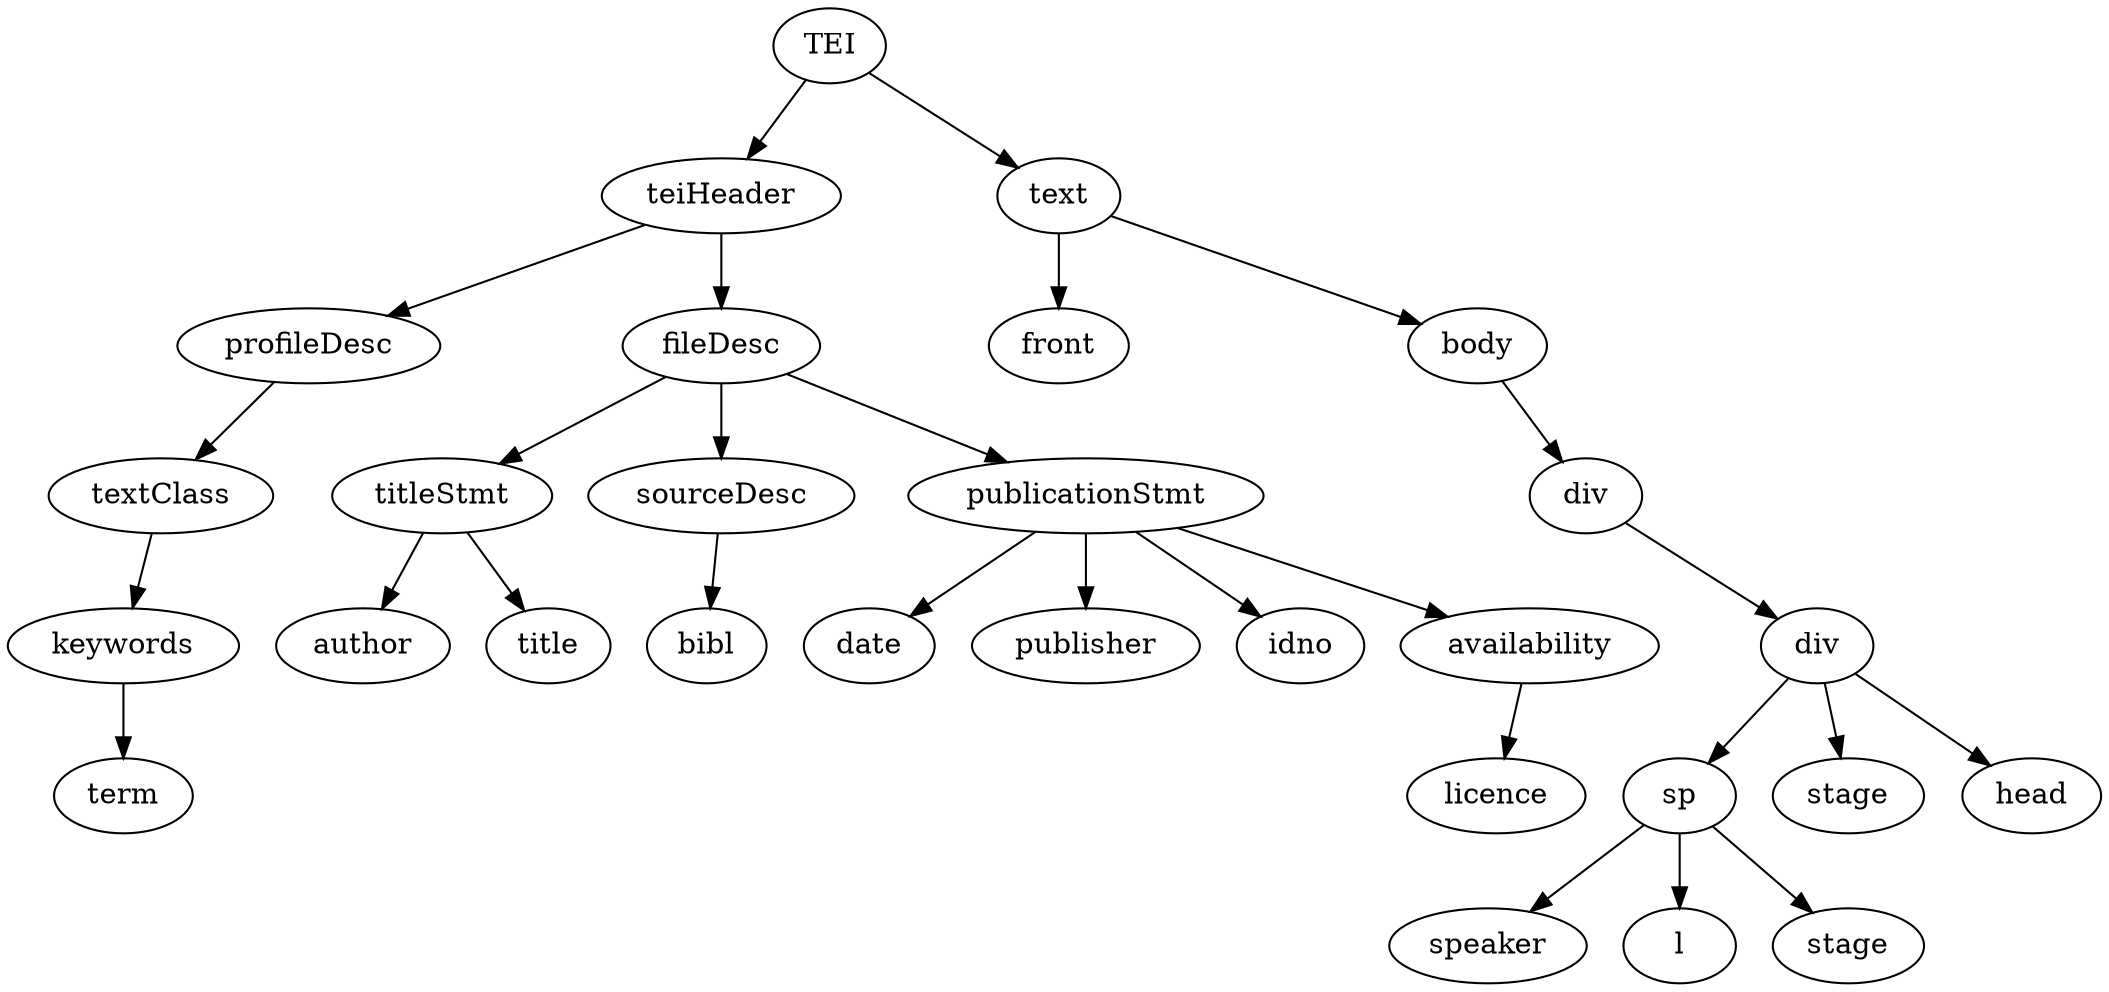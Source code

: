 digraph Tree {
	"/TEI/teiHeader/fileDesc/publicationStmt/date" [label = "date"];
	"/TEI/text/body/div/div/sp" [label = "sp"];
	"/TEI/teiHeader/fileDesc/publicationStmt/publisher" [label = "publisher"];
	"/TEI/teiHeader/profileDesc/textClass" [label = "textClass"];
	"/TEI/teiHeader/fileDesc/publicationStmt/idno" [label = "idno"];
	"/TEI/teiHeader/fileDesc/sourceDesc/bibl" [label = "bibl"];
	"/TEI/teiHeader/fileDesc/titleStmt" [label = "titleStmt"];
	"/TEI/teiHeader/fileDesc/publicationStmt/availability/licence" [label = "licence"];
	"/TEI/teiHeader/fileDesc/titleStmt/author" [label = "author"];
	"/TEI/teiHeader" [label = "teiHeader"];
	"/TEI/text/body/div/div/sp/speaker" [label = "speaker"];
	"/TEI/teiHeader/fileDesc/publicationStmt/availability" [label = "availability"];
	"/TEI/text/body/div/div" [label = "div"];
	"/TEI/text/body/div/div/sp/l" [label = "l"];
	"/TEI/text/front" [label = "front"];
	"/TEI/text" [label = "text"];
	"/TEI/text/body/div/div/sp/stage" [label = "stage"];
	"/TEI/teiHeader/profileDesc" [label = "profileDesc"];
	"/TEI/text/body/div/div/stage" [label = "stage"];
	"/TEI/teiHeader/profileDesc/textClass/keywords/term" [label = "term"];
	"/TEI/teiHeader/fileDesc" [label = "fileDesc"];
	"/TEI/teiHeader/fileDesc/titleStmt/title" [label = "title"];
	"/TEI/text/body" [label = "body"];
	"/TEI/teiHeader/profileDesc/textClass/keywords" [label = "keywords"];
	"/TEI/text/body/div/div/head" [label = "head"];
	"/TEI/teiHeader/fileDesc/sourceDesc" [label = "sourceDesc"];
	"/TEI/text/body/div" [label = "div"];
	"/TEI/teiHeader/fileDesc/publicationStmt" [label = "publicationStmt"];
	"/TEI" [label = "TEI"];
	"/TEI/text/body/div/div/sp" -> "/TEI/text/body/div/div/sp/speaker";
	"/TEI" -> "/TEI/teiHeader";
	"/TEI/teiHeader/profileDesc/textClass" -> "/TEI/teiHeader/profileDesc/textClass/keywords";
	"/TEI/teiHeader/fileDesc" -> "/TEI/teiHeader/fileDesc/publicationStmt";
	"/TEI/teiHeader/fileDesc" -> "/TEI/teiHeader/fileDesc/titleStmt";
	"/TEI/teiHeader/fileDesc/publicationStmt/availability" -> "/TEI/teiHeader/fileDesc/publicationStmt/availability/licence";
	"/TEI/teiHeader/fileDesc/publicationStmt" -> "/TEI/teiHeader/fileDesc/publicationStmt/publisher";
	"/TEI/teiHeader/fileDesc/publicationStmt" -> "/TEI/teiHeader/fileDesc/publicationStmt/availability";
	"/TEI/teiHeader/profileDesc" -> "/TEI/teiHeader/profileDesc/textClass";
	"/TEI/teiHeader/fileDesc/publicationStmt" -> "/TEI/teiHeader/fileDesc/publicationStmt/idno";
	"/TEI/text" -> "/TEI/text/body";
	"/TEI/teiHeader/profileDesc/textClass/keywords" -> "/TEI/teiHeader/profileDesc/textClass/keywords/term";
	"/TEI/text/body/div" -> "/TEI/text/body/div/div";
	"/TEI/teiHeader/fileDesc/titleStmt" -> "/TEI/teiHeader/fileDesc/titleStmt/author";
	"/TEI/teiHeader" -> "/TEI/teiHeader/profileDesc";
	"/TEI/text/body/div/div" -> "/TEI/text/body/div/div/head";
	"/TEI/text/body/div/div" -> "/TEI/text/body/div/div/stage";
	"/TEI/teiHeader/fileDesc/titleStmt" -> "/TEI/teiHeader/fileDesc/titleStmt/title";
	"/TEI/text" -> "/TEI/text/front";
	"/TEI/text/body" -> "/TEI/text/body/div";
	"/TEI" -> "/TEI/text";
	"/TEI/teiHeader/fileDesc" -> "/TEI/teiHeader/fileDesc/sourceDesc";
	"/TEI/teiHeader/fileDesc/sourceDesc" -> "/TEI/teiHeader/fileDesc/sourceDesc/bibl";
	"/TEI/text/body/div/div" -> "/TEI/text/body/div/div/sp";
	"/TEI/teiHeader/fileDesc/publicationStmt" -> "/TEI/teiHeader/fileDesc/publicationStmt/date";
	"/TEI/teiHeader" -> "/TEI/teiHeader/fileDesc";
	"/TEI/text/body/div/div/sp" -> "/TEI/text/body/div/div/sp/stage";
	"/TEI/text/body/div/div/sp" -> "/TEI/text/body/div/div/sp/l";
}

